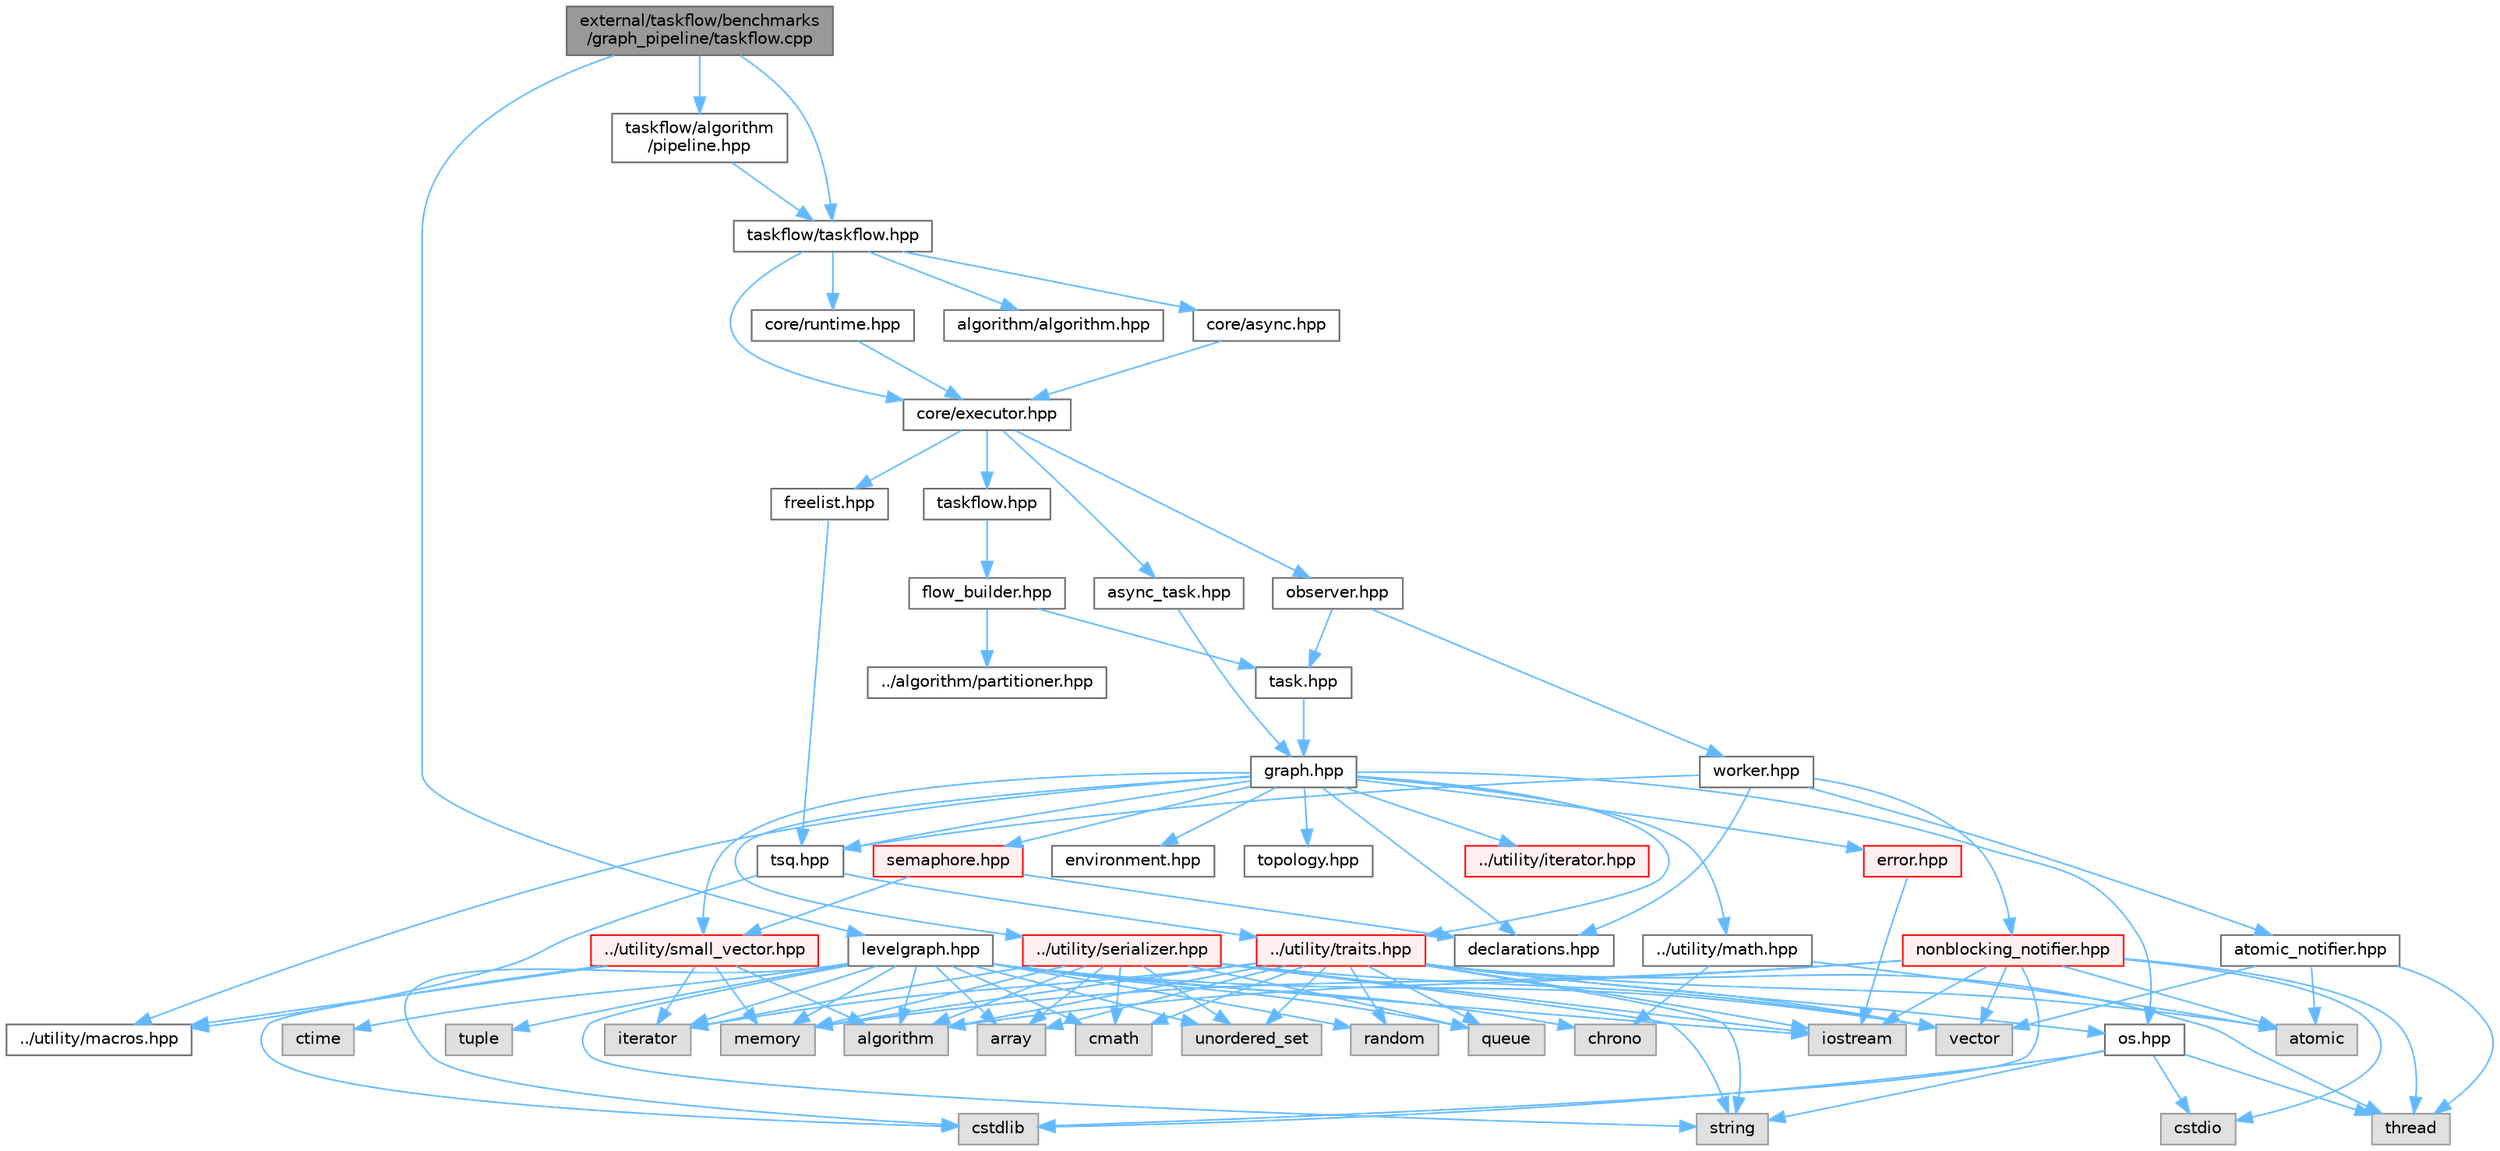 digraph "external/taskflow/benchmarks/graph_pipeline/taskflow.cpp"
{
 // LATEX_PDF_SIZE
  bgcolor="transparent";
  edge [fontname=Helvetica,fontsize=10,labelfontname=Helvetica,labelfontsize=10];
  node [fontname=Helvetica,fontsize=10,shape=box,height=0.2,width=0.4];
  Node1 [id="Node000001",label="external/taskflow/benchmarks\l/graph_pipeline/taskflow.cpp",height=0.2,width=0.4,color="gray40", fillcolor="grey60", style="filled", fontcolor="black",tooltip=" "];
  Node1 -> Node2 [id="edge106_Node000001_Node000002",color="steelblue1",style="solid",tooltip=" "];
  Node2 [id="Node000002",label="levelgraph.hpp",height=0.2,width=0.4,color="grey40", fillcolor="white", style="filled",URL="$graph__pipeline_2levelgraph_8hpp.html",tooltip=" "];
  Node2 -> Node3 [id="edge107_Node000002_Node000003",color="steelblue1",style="solid",tooltip=" "];
  Node3 [id="Node000003",label="iostream",height=0.2,width=0.4,color="grey60", fillcolor="#E0E0E0", style="filled",tooltip=" "];
  Node2 -> Node4 [id="edge108_Node000002_Node000004",color="steelblue1",style="solid",tooltip=" "];
  Node4 [id="Node000004",label="string",height=0.2,width=0.4,color="grey60", fillcolor="#E0E0E0", style="filled",tooltip=" "];
  Node2 -> Node5 [id="edge109_Node000002_Node000005",color="steelblue1",style="solid",tooltip=" "];
  Node5 [id="Node000005",label="array",height=0.2,width=0.4,color="grey60", fillcolor="#E0E0E0", style="filled",tooltip=" "];
  Node2 -> Node6 [id="edge110_Node000002_Node000006",color="steelblue1",style="solid",tooltip=" "];
  Node6 [id="Node000006",label="vector",height=0.2,width=0.4,color="grey60", fillcolor="#E0E0E0", style="filled",tooltip=" "];
  Node2 -> Node7 [id="edge111_Node000002_Node000007",color="steelblue1",style="solid",tooltip=" "];
  Node7 [id="Node000007",label="random",height=0.2,width=0.4,color="grey60", fillcolor="#E0E0E0", style="filled",tooltip=" "];
  Node2 -> Node8 [id="edge112_Node000002_Node000008",color="steelblue1",style="solid",tooltip=" "];
  Node8 [id="Node000008",label="algorithm",height=0.2,width=0.4,color="grey60", fillcolor="#E0E0E0", style="filled",tooltip=" "];
  Node2 -> Node9 [id="edge113_Node000002_Node000009",color="steelblue1",style="solid",tooltip=" "];
  Node9 [id="Node000009",label="iterator",height=0.2,width=0.4,color="grey60", fillcolor="#E0E0E0", style="filled",tooltip=" "];
  Node2 -> Node10 [id="edge114_Node000002_Node000010",color="steelblue1",style="solid",tooltip=" "];
  Node10 [id="Node000010",label="tuple",height=0.2,width=0.4,color="grey60", fillcolor="#E0E0E0", style="filled",tooltip=" "];
  Node2 -> Node11 [id="edge115_Node000002_Node000011",color="steelblue1",style="solid",tooltip=" "];
  Node11 [id="Node000011",label="chrono",height=0.2,width=0.4,color="grey60", fillcolor="#E0E0E0", style="filled",tooltip=" "];
  Node2 -> Node12 [id="edge116_Node000002_Node000012",color="steelblue1",style="solid",tooltip=" "];
  Node12 [id="Node000012",label="cmath",height=0.2,width=0.4,color="grey60", fillcolor="#E0E0E0", style="filled",tooltip=" "];
  Node2 -> Node13 [id="edge117_Node000002_Node000013",color="steelblue1",style="solid",tooltip=" "];
  Node13 [id="Node000013",label="memory",height=0.2,width=0.4,color="grey60", fillcolor="#E0E0E0", style="filled",tooltip=" "];
  Node2 -> Node14 [id="edge118_Node000002_Node000014",color="steelblue1",style="solid",tooltip=" "];
  Node14 [id="Node000014",label="unordered_set",height=0.2,width=0.4,color="grey60", fillcolor="#E0E0E0", style="filled",tooltip=" "];
  Node2 -> Node15 [id="edge119_Node000002_Node000015",color="steelblue1",style="solid",tooltip=" "];
  Node15 [id="Node000015",label="ctime",height=0.2,width=0.4,color="grey60", fillcolor="#E0E0E0", style="filled",tooltip=" "];
  Node2 -> Node16 [id="edge120_Node000002_Node000016",color="steelblue1",style="solid",tooltip=" "];
  Node16 [id="Node000016",label="cstdlib",height=0.2,width=0.4,color="grey60", fillcolor="#E0E0E0", style="filled",tooltip=" "];
  Node2 -> Node17 [id="edge121_Node000002_Node000017",color="steelblue1",style="solid",tooltip=" "];
  Node17 [id="Node000017",label="queue",height=0.2,width=0.4,color="grey60", fillcolor="#E0E0E0", style="filled",tooltip=" "];
  Node1 -> Node18 [id="edge122_Node000001_Node000018",color="steelblue1",style="solid",tooltip=" "];
  Node18 [id="Node000018",label="taskflow/taskflow.hpp",height=0.2,width=0.4,color="grey40", fillcolor="white", style="filled",URL="$taskflow_8hpp.html",tooltip="main taskflow include file"];
  Node18 -> Node19 [id="edge123_Node000018_Node000019",color="steelblue1",style="solid",tooltip=" "];
  Node19 [id="Node000019",label="core/executor.hpp",height=0.2,width=0.4,color="grey40", fillcolor="white", style="filled",URL="$executor_8hpp.html",tooltip="executor include file"];
  Node19 -> Node20 [id="edge124_Node000019_Node000020",color="steelblue1",style="solid",tooltip=" "];
  Node20 [id="Node000020",label="observer.hpp",height=0.2,width=0.4,color="grey40", fillcolor="white", style="filled",URL="$observer_8hpp.html",tooltip="observer include file"];
  Node20 -> Node21 [id="edge125_Node000020_Node000021",color="steelblue1",style="solid",tooltip=" "];
  Node21 [id="Node000021",label="task.hpp",height=0.2,width=0.4,color="grey40", fillcolor="white", style="filled",URL="$task_8hpp.html",tooltip="task include file"];
  Node21 -> Node22 [id="edge126_Node000021_Node000022",color="steelblue1",style="solid",tooltip=" "];
  Node22 [id="Node000022",label="graph.hpp",height=0.2,width=0.4,color="grey40", fillcolor="white", style="filled",URL="$taskflow_2core_2graph_8hpp.html",tooltip="graph include file"];
  Node22 -> Node23 [id="edge127_Node000022_Node000023",color="steelblue1",style="solid",tooltip=" "];
  Node23 [id="Node000023",label="../utility/macros.hpp",height=0.2,width=0.4,color="grey40", fillcolor="white", style="filled",URL="$macros_8hpp.html",tooltip=" "];
  Node22 -> Node24 [id="edge128_Node000022_Node000024",color="steelblue1",style="solid",tooltip=" "];
  Node24 [id="Node000024",label="../utility/traits.hpp",height=0.2,width=0.4,color="red", fillcolor="#FFF0F0", style="filled",URL="$taskflow_2utility_2traits_8hpp.html",tooltip=" "];
  Node24 -> Node9 [id="edge129_Node000024_Node000009",color="steelblue1",style="solid",tooltip=" "];
  Node24 -> Node3 [id="edge130_Node000024_Node000003",color="steelblue1",style="solid",tooltip=" "];
  Node24 -> Node17 [id="edge131_Node000024_Node000017",color="steelblue1",style="solid",tooltip=" "];
  Node24 -> Node6 [id="edge132_Node000024_Node000006",color="steelblue1",style="solid",tooltip=" "];
  Node24 -> Node8 [id="edge133_Node000024_Node000008",color="steelblue1",style="solid",tooltip=" "];
  Node24 -> Node13 [id="edge134_Node000024_Node000013",color="steelblue1",style="solid",tooltip=" "];
  Node24 -> Node29 [id="edge135_Node000024_Node000029",color="steelblue1",style="solid",tooltip=" "];
  Node29 [id="Node000029",label="atomic",height=0.2,width=0.4,color="grey60", fillcolor="#E0E0E0", style="filled",tooltip=" "];
  Node24 -> Node30 [id="edge136_Node000024_Node000030",color="steelblue1",style="solid",tooltip=" "];
  Node30 [id="Node000030",label="thread",height=0.2,width=0.4,color="grey60", fillcolor="#E0E0E0", style="filled",tooltip=" "];
  Node24 -> Node14 [id="edge137_Node000024_Node000014",color="steelblue1",style="solid",tooltip=" "];
  Node24 -> Node7 [id="edge138_Node000024_Node000007",color="steelblue1",style="solid",tooltip=" "];
  Node24 -> Node12 [id="edge139_Node000024_Node000012",color="steelblue1",style="solid",tooltip=" "];
  Node24 -> Node5 [id="edge140_Node000024_Node000005",color="steelblue1",style="solid",tooltip=" "];
  Node24 -> Node4 [id="edge141_Node000024_Node000004",color="steelblue1",style="solid",tooltip=" "];
  Node24 -> Node41 [id="edge142_Node000024_Node000041",color="steelblue1",style="solid",tooltip=" "];
  Node41 [id="Node000041",label="os.hpp",height=0.2,width=0.4,color="grey40", fillcolor="white", style="filled",URL="$os_8hpp.html",tooltip=" "];
  Node41 -> Node16 [id="edge143_Node000041_Node000016",color="steelblue1",style="solid",tooltip=" "];
  Node41 -> Node42 [id="edge144_Node000041_Node000042",color="steelblue1",style="solid",tooltip=" "];
  Node42 [id="Node000042",label="cstdio",height=0.2,width=0.4,color="grey60", fillcolor="#E0E0E0", style="filled",tooltip=" "];
  Node41 -> Node4 [id="edge145_Node000041_Node000004",color="steelblue1",style="solid",tooltip=" "];
  Node41 -> Node30 [id="edge146_Node000041_Node000030",color="steelblue1",style="solid",tooltip=" "];
  Node22 -> Node43 [id="edge147_Node000022_Node000043",color="steelblue1",style="solid",tooltip=" "];
  Node43 [id="Node000043",label="../utility/iterator.hpp",height=0.2,width=0.4,color="red", fillcolor="#FFF0F0", style="filled",URL="$iterator_8hpp.html",tooltip=" "];
  Node22 -> Node41 [id="edge148_Node000022_Node000041",color="steelblue1",style="solid",tooltip=" "];
  Node22 -> Node45 [id="edge149_Node000022_Node000045",color="steelblue1",style="solid",tooltip=" "];
  Node45 [id="Node000045",label="../utility/math.hpp",height=0.2,width=0.4,color="grey40", fillcolor="white", style="filled",URL="$math_8hpp.html",tooltip=" "];
  Node45 -> Node29 [id="edge150_Node000045_Node000029",color="steelblue1",style="solid",tooltip=" "];
  Node45 -> Node11 [id="edge151_Node000045_Node000011",color="steelblue1",style="solid",tooltip=" "];
  Node22 -> Node46 [id="edge152_Node000022_Node000046",color="steelblue1",style="solid",tooltip=" "];
  Node46 [id="Node000046",label="../utility/small_vector.hpp",height=0.2,width=0.4,color="red", fillcolor="#FFF0F0", style="filled",URL="$small__vector_8hpp.html",tooltip="small vector include file"];
  Node46 -> Node23 [id="edge153_Node000046_Node000023",color="steelblue1",style="solid",tooltip=" "];
  Node46 -> Node8 [id="edge154_Node000046_Node000008",color="steelblue1",style="solid",tooltip=" "];
  Node46 -> Node16 [id="edge155_Node000046_Node000016",color="steelblue1",style="solid",tooltip=" "];
  Node46 -> Node9 [id="edge156_Node000046_Node000009",color="steelblue1",style="solid",tooltip=" "];
  Node46 -> Node13 [id="edge157_Node000046_Node000013",color="steelblue1",style="solid",tooltip=" "];
  Node22 -> Node49 [id="edge158_Node000022_Node000049",color="steelblue1",style="solid",tooltip=" "];
  Node49 [id="Node000049",label="../utility/serializer.hpp",height=0.2,width=0.4,color="red", fillcolor="#FFF0F0", style="filled",URL="$taskflow_2utility_2serializer_8hpp.html",tooltip=" "];
  Node49 -> Node9 [id="edge159_Node000049_Node000009",color="steelblue1",style="solid",tooltip=" "];
  Node49 -> Node3 [id="edge160_Node000049_Node000003",color="steelblue1",style="solid",tooltip=" "];
  Node49 -> Node17 [id="edge161_Node000049_Node000017",color="steelblue1",style="solid",tooltip=" "];
  Node49 -> Node6 [id="edge162_Node000049_Node000006",color="steelblue1",style="solid",tooltip=" "];
  Node49 -> Node8 [id="edge163_Node000049_Node000008",color="steelblue1",style="solid",tooltip=" "];
  Node49 -> Node13 [id="edge164_Node000049_Node000013",color="steelblue1",style="solid",tooltip=" "];
  Node49 -> Node14 [id="edge165_Node000049_Node000014",color="steelblue1",style="solid",tooltip=" "];
  Node49 -> Node12 [id="edge166_Node000049_Node000012",color="steelblue1",style="solid",tooltip=" "];
  Node49 -> Node5 [id="edge167_Node000049_Node000005",color="steelblue1",style="solid",tooltip=" "];
  Node49 -> Node4 [id="edge168_Node000049_Node000004",color="steelblue1",style="solid",tooltip=" "];
  Node22 -> Node53 [id="edge169_Node000022_Node000053",color="steelblue1",style="solid",tooltip=" "];
  Node53 [id="Node000053",label="error.hpp",height=0.2,width=0.4,color="red", fillcolor="#FFF0F0", style="filled",URL="$error_8hpp.html",tooltip=" "];
  Node53 -> Node3 [id="edge170_Node000053_Node000003",color="steelblue1",style="solid",tooltip=" "];
  Node22 -> Node56 [id="edge171_Node000022_Node000056",color="steelblue1",style="solid",tooltip=" "];
  Node56 [id="Node000056",label="declarations.hpp",height=0.2,width=0.4,color="grey40", fillcolor="white", style="filled",URL="$declarations_8hpp.html",tooltip=" "];
  Node22 -> Node57 [id="edge172_Node000022_Node000057",color="steelblue1",style="solid",tooltip=" "];
  Node57 [id="Node000057",label="semaphore.hpp",height=0.2,width=0.4,color="red", fillcolor="#FFF0F0", style="filled",URL="$semaphore_8hpp.html",tooltip="semaphore include file"];
  Node57 -> Node56 [id="edge173_Node000057_Node000056",color="steelblue1",style="solid",tooltip=" "];
  Node57 -> Node46 [id="edge174_Node000057_Node000046",color="steelblue1",style="solid",tooltip=" "];
  Node22 -> Node58 [id="edge175_Node000022_Node000058",color="steelblue1",style="solid",tooltip=" "];
  Node58 [id="Node000058",label="environment.hpp",height=0.2,width=0.4,color="grey40", fillcolor="white", style="filled",URL="$environment_8hpp.html",tooltip=" "];
  Node22 -> Node59 [id="edge176_Node000022_Node000059",color="steelblue1",style="solid",tooltip=" "];
  Node59 [id="Node000059",label="topology.hpp",height=0.2,width=0.4,color="grey40", fillcolor="white", style="filled",URL="$topology_8hpp.html",tooltip=" "];
  Node22 -> Node60 [id="edge177_Node000022_Node000060",color="steelblue1",style="solid",tooltip=" "];
  Node60 [id="Node000060",label="tsq.hpp",height=0.2,width=0.4,color="grey40", fillcolor="white", style="filled",URL="$tsq_8hpp.html",tooltip="task queue include file"];
  Node60 -> Node23 [id="edge178_Node000060_Node000023",color="steelblue1",style="solid",tooltip=" "];
  Node60 -> Node24 [id="edge179_Node000060_Node000024",color="steelblue1",style="solid",tooltip=" "];
  Node20 -> Node61 [id="edge180_Node000020_Node000061",color="steelblue1",style="solid",tooltip=" "];
  Node61 [id="Node000061",label="worker.hpp",height=0.2,width=0.4,color="grey40", fillcolor="white", style="filled",URL="$worker_8hpp.html",tooltip="worker include file"];
  Node61 -> Node56 [id="edge181_Node000061_Node000056",color="steelblue1",style="solid",tooltip=" "];
  Node61 -> Node60 [id="edge182_Node000061_Node000060",color="steelblue1",style="solid",tooltip=" "];
  Node61 -> Node62 [id="edge183_Node000061_Node000062",color="steelblue1",style="solid",tooltip=" "];
  Node62 [id="Node000062",label="atomic_notifier.hpp",height=0.2,width=0.4,color="grey40", fillcolor="white", style="filled",URL="$atomic__notifier_8hpp.html",tooltip=" "];
  Node62 -> Node29 [id="edge184_Node000062_Node000029",color="steelblue1",style="solid",tooltip=" "];
  Node62 -> Node30 [id="edge185_Node000062_Node000030",color="steelblue1",style="solid",tooltip=" "];
  Node62 -> Node6 [id="edge186_Node000062_Node000006",color="steelblue1",style="solid",tooltip=" "];
  Node61 -> Node63 [id="edge187_Node000061_Node000063",color="steelblue1",style="solid",tooltip=" "];
  Node63 [id="Node000063",label="nonblocking_notifier.hpp",height=0.2,width=0.4,color="red", fillcolor="#FFF0F0", style="filled",URL="$nonblocking__notifier_8hpp.html",tooltip=" "];
  Node63 -> Node3 [id="edge188_Node000063_Node000003",color="steelblue1",style="solid",tooltip=" "];
  Node63 -> Node6 [id="edge189_Node000063_Node000006",color="steelblue1",style="solid",tooltip=" "];
  Node63 -> Node16 [id="edge190_Node000063_Node000016",color="steelblue1",style="solid",tooltip=" "];
  Node63 -> Node42 [id="edge191_Node000063_Node000042",color="steelblue1",style="solid",tooltip=" "];
  Node63 -> Node29 [id="edge192_Node000063_Node000029",color="steelblue1",style="solid",tooltip=" "];
  Node63 -> Node13 [id="edge193_Node000063_Node000013",color="steelblue1",style="solid",tooltip=" "];
  Node63 -> Node30 [id="edge194_Node000063_Node000030",color="steelblue1",style="solid",tooltip=" "];
  Node63 -> Node8 [id="edge195_Node000063_Node000008",color="steelblue1",style="solid",tooltip=" "];
  Node19 -> Node66 [id="edge196_Node000019_Node000066",color="steelblue1",style="solid",tooltip=" "];
  Node66 [id="Node000066",label="taskflow.hpp",height=0.2,width=0.4,color="grey40", fillcolor="white", style="filled",URL="$core_2taskflow_8hpp.html",tooltip="taskflow include file"];
  Node66 -> Node67 [id="edge197_Node000066_Node000067",color="steelblue1",style="solid",tooltip=" "];
  Node67 [id="Node000067",label="flow_builder.hpp",height=0.2,width=0.4,color="grey40", fillcolor="white", style="filled",URL="$flow__builder_8hpp.html",tooltip="flow builder include file"];
  Node67 -> Node21 [id="edge198_Node000067_Node000021",color="steelblue1",style="solid",tooltip=" "];
  Node67 -> Node68 [id="edge199_Node000067_Node000068",color="steelblue1",style="solid",tooltip=" "];
  Node68 [id="Node000068",label="../algorithm/partitioner.hpp",height=0.2,width=0.4,color="grey40", fillcolor="white", style="filled",URL="$partitioner_8hpp.html",tooltip="partitioner include file"];
  Node19 -> Node69 [id="edge200_Node000019_Node000069",color="steelblue1",style="solid",tooltip=" "];
  Node69 [id="Node000069",label="async_task.hpp",height=0.2,width=0.4,color="grey40", fillcolor="white", style="filled",URL="$taskflow_2core_2async__task_8hpp.html",tooltip="asynchronous task include file"];
  Node69 -> Node22 [id="edge201_Node000069_Node000022",color="steelblue1",style="solid",tooltip=" "];
  Node19 -> Node70 [id="edge202_Node000019_Node000070",color="steelblue1",style="solid",tooltip=" "];
  Node70 [id="Node000070",label="freelist.hpp",height=0.2,width=0.4,color="grey40", fillcolor="white", style="filled",URL="$freelist_8hpp.html",tooltip=" "];
  Node70 -> Node60 [id="edge203_Node000070_Node000060",color="steelblue1",style="solid",tooltip=" "];
  Node18 -> Node71 [id="edge204_Node000018_Node000071",color="steelblue1",style="solid",tooltip=" "];
  Node71 [id="Node000071",label="core/runtime.hpp",height=0.2,width=0.4,color="grey40", fillcolor="white", style="filled",URL="$runtime_8hpp.html",tooltip=" "];
  Node71 -> Node19 [id="edge205_Node000071_Node000019",color="steelblue1",style="solid",tooltip=" "];
  Node18 -> Node72 [id="edge206_Node000018_Node000072",color="steelblue1",style="solid",tooltip=" "];
  Node72 [id="Node000072",label="core/async.hpp",height=0.2,width=0.4,color="grey40", fillcolor="white", style="filled",URL="$async_8hpp.html",tooltip=" "];
  Node72 -> Node19 [id="edge207_Node000072_Node000019",color="steelblue1",style="solid",tooltip=" "];
  Node18 -> Node73 [id="edge208_Node000018_Node000073",color="steelblue1",style="solid",tooltip=" "];
  Node73 [id="Node000073",label="algorithm/algorithm.hpp",height=0.2,width=0.4,color="grey40", fillcolor="white", style="filled",URL="$algorithm_8hpp.html",tooltip=" "];
  Node1 -> Node74 [id="edge209_Node000001_Node000074",color="steelblue1",style="solid",tooltip=" "];
  Node74 [id="Node000074",label="taskflow/algorithm\l/pipeline.hpp",height=0.2,width=0.4,color="grey40", fillcolor="white", style="filled",URL="$taskflow_2algorithm_2pipeline_8hpp.html",tooltip="pipeline include file"];
  Node74 -> Node18 [id="edge210_Node000074_Node000018",color="steelblue1",style="solid",tooltip=" "];
}
